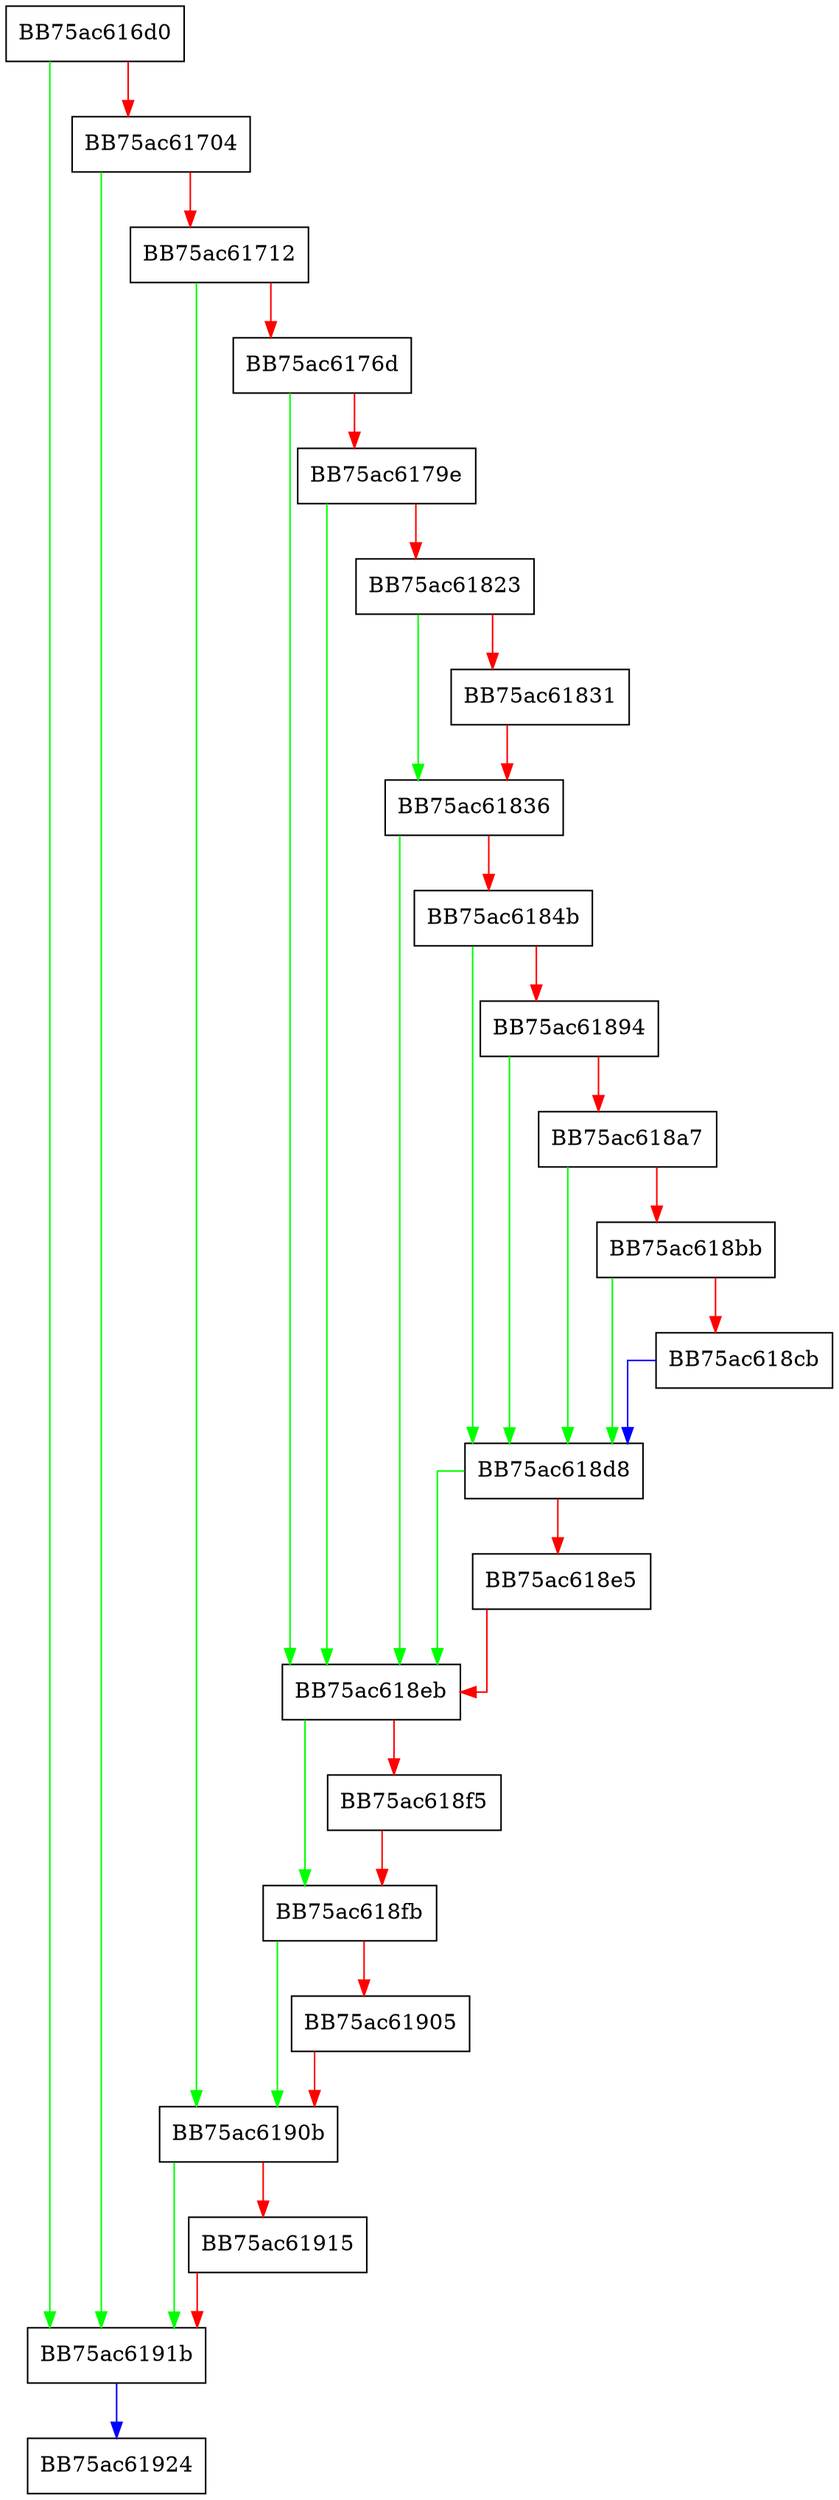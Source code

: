 digraph EnumPEResouces {
  node [shape="box"];
  graph [splines=ortho];
  BB75ac616d0 -> BB75ac6191b [color="green"];
  BB75ac616d0 -> BB75ac61704 [color="red"];
  BB75ac61704 -> BB75ac6191b [color="green"];
  BB75ac61704 -> BB75ac61712 [color="red"];
  BB75ac61712 -> BB75ac6190b [color="green"];
  BB75ac61712 -> BB75ac6176d [color="red"];
  BB75ac6176d -> BB75ac618eb [color="green"];
  BB75ac6176d -> BB75ac6179e [color="red"];
  BB75ac6179e -> BB75ac618eb [color="green"];
  BB75ac6179e -> BB75ac61823 [color="red"];
  BB75ac61823 -> BB75ac61836 [color="green"];
  BB75ac61823 -> BB75ac61831 [color="red"];
  BB75ac61831 -> BB75ac61836 [color="red"];
  BB75ac61836 -> BB75ac618eb [color="green"];
  BB75ac61836 -> BB75ac6184b [color="red"];
  BB75ac6184b -> BB75ac618d8 [color="green"];
  BB75ac6184b -> BB75ac61894 [color="red"];
  BB75ac61894 -> BB75ac618d8 [color="green"];
  BB75ac61894 -> BB75ac618a7 [color="red"];
  BB75ac618a7 -> BB75ac618d8 [color="green"];
  BB75ac618a7 -> BB75ac618bb [color="red"];
  BB75ac618bb -> BB75ac618d8 [color="green"];
  BB75ac618bb -> BB75ac618cb [color="red"];
  BB75ac618cb -> BB75ac618d8 [color="blue"];
  BB75ac618d8 -> BB75ac618eb [color="green"];
  BB75ac618d8 -> BB75ac618e5 [color="red"];
  BB75ac618e5 -> BB75ac618eb [color="red"];
  BB75ac618eb -> BB75ac618fb [color="green"];
  BB75ac618eb -> BB75ac618f5 [color="red"];
  BB75ac618f5 -> BB75ac618fb [color="red"];
  BB75ac618fb -> BB75ac6190b [color="green"];
  BB75ac618fb -> BB75ac61905 [color="red"];
  BB75ac61905 -> BB75ac6190b [color="red"];
  BB75ac6190b -> BB75ac6191b [color="green"];
  BB75ac6190b -> BB75ac61915 [color="red"];
  BB75ac61915 -> BB75ac6191b [color="red"];
  BB75ac6191b -> BB75ac61924 [color="blue"];
}
